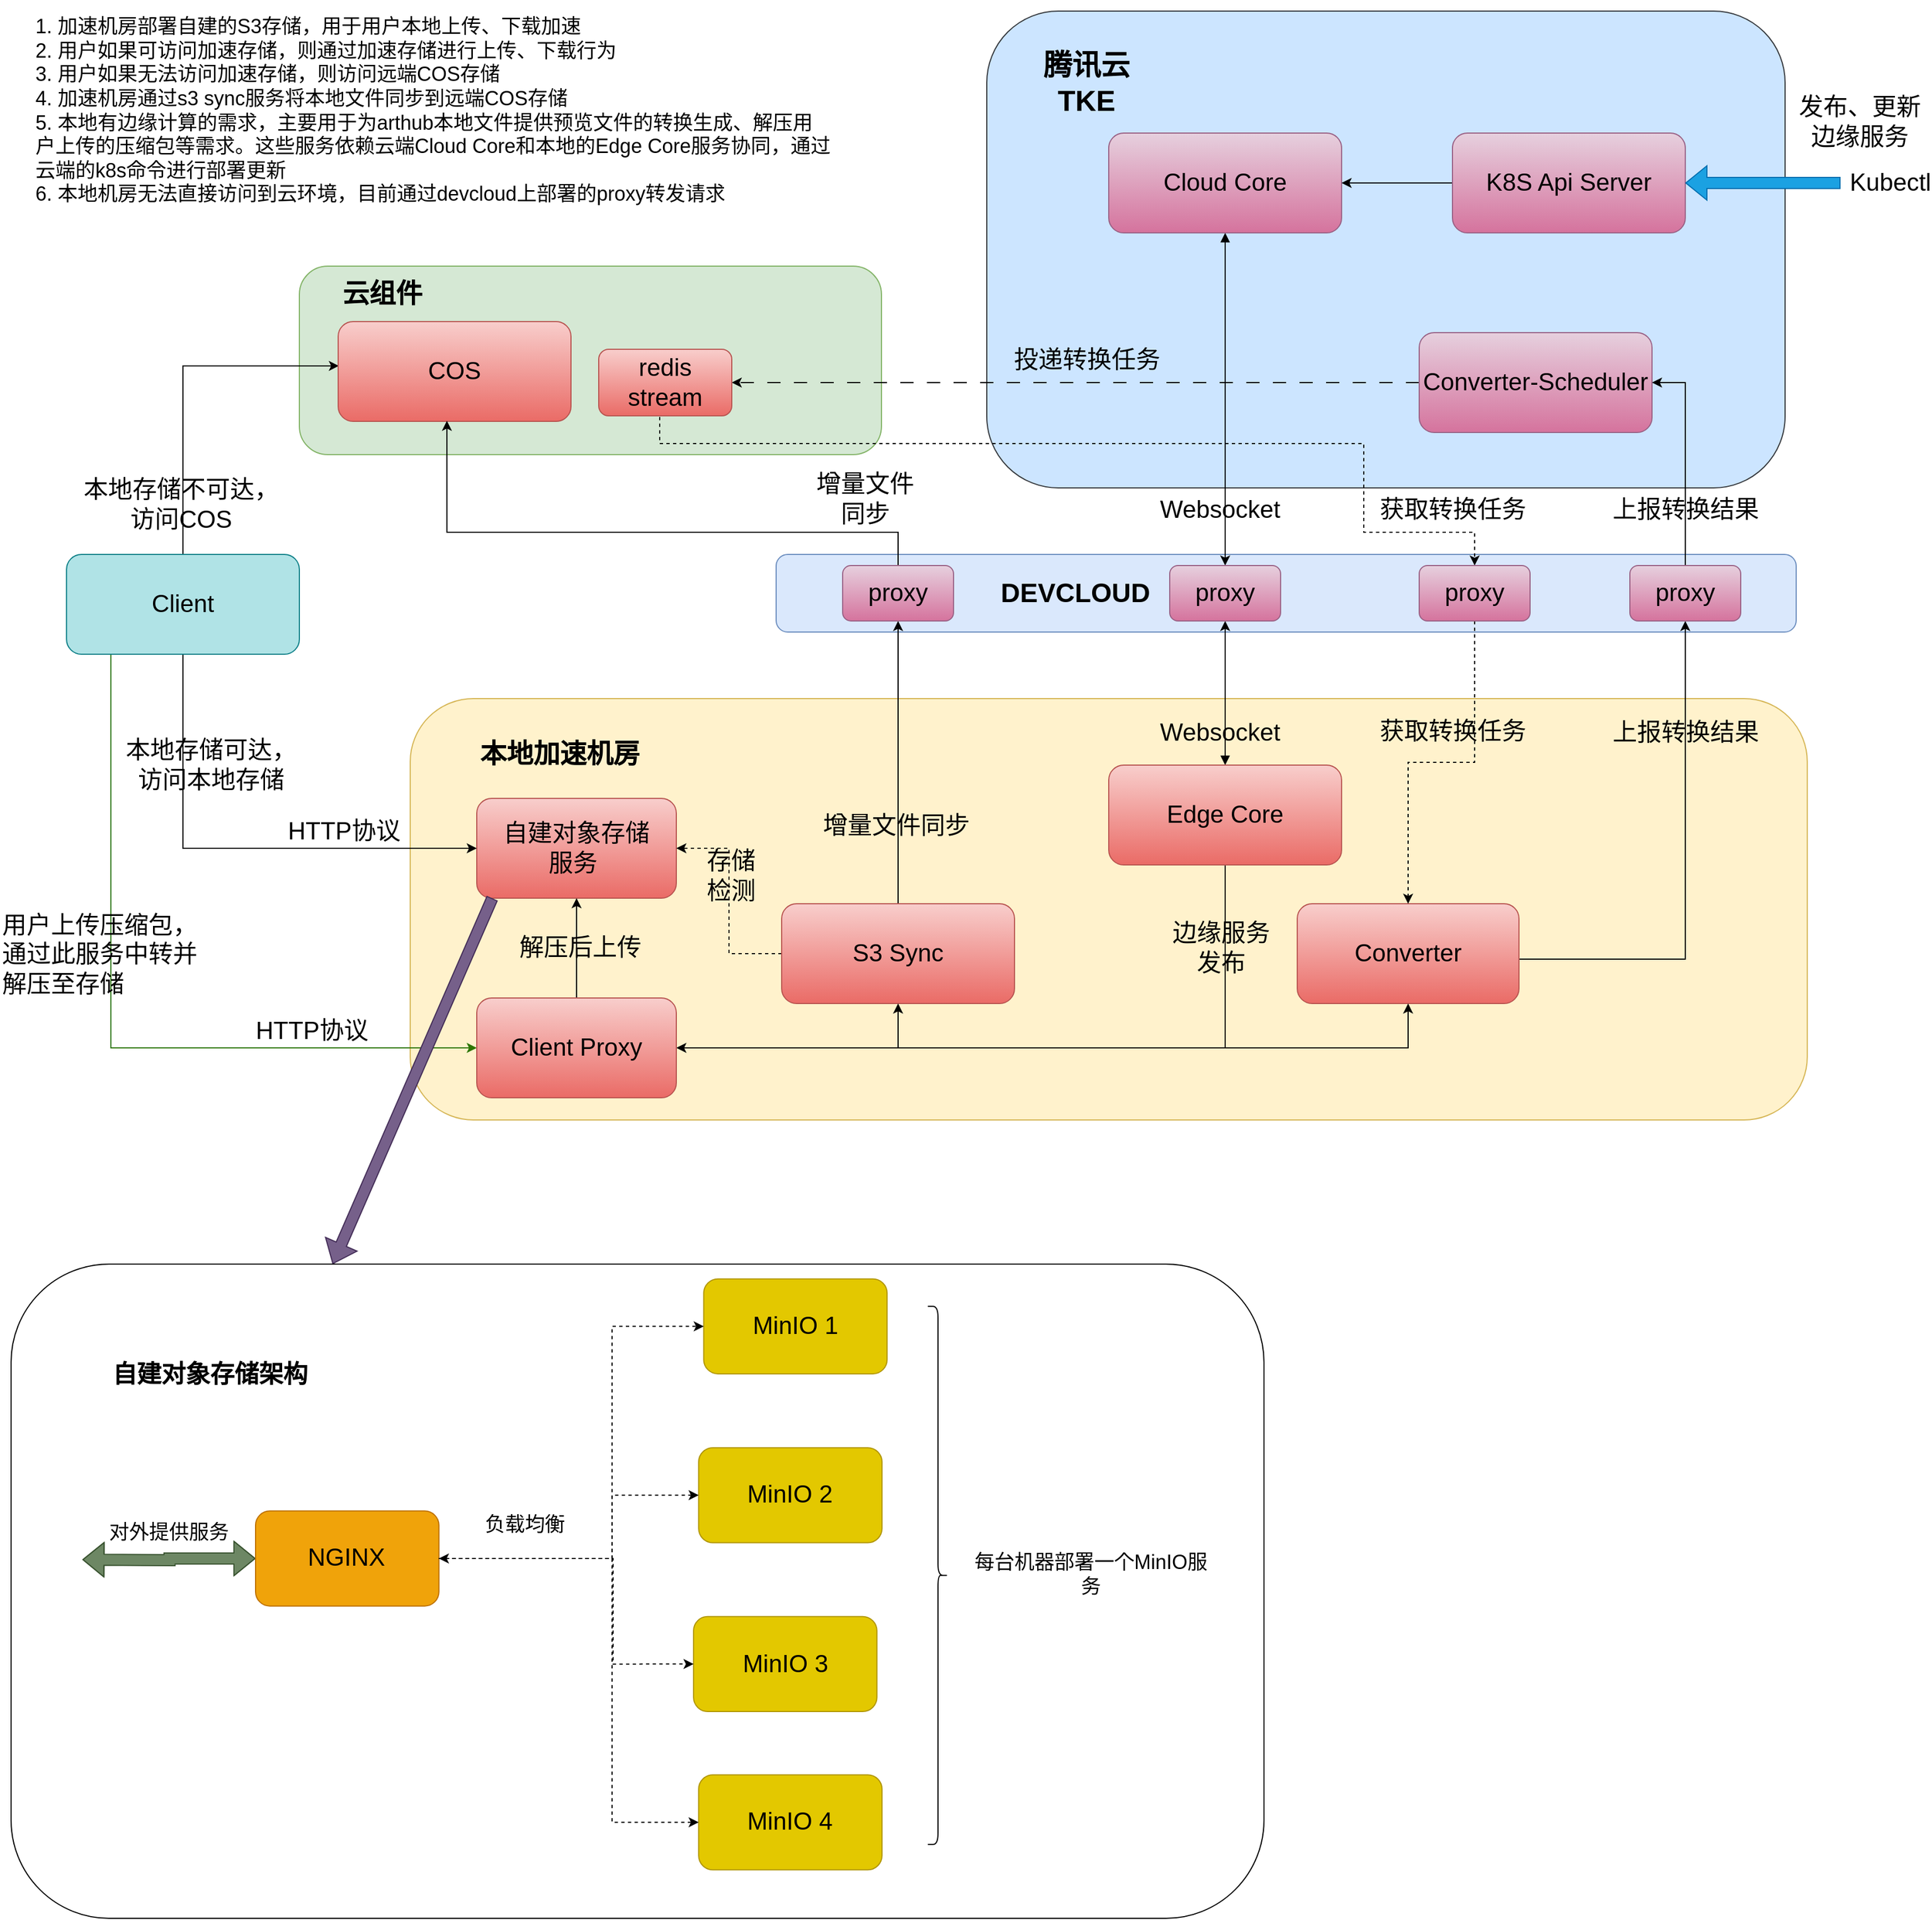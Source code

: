 <mxfile version="21.1.4" type="github">
  <diagram name="第 1 页" id="gfby3PmrfD_U8mLN3vST">
    <mxGraphModel dx="3566" dy="869" grid="1" gridSize="10" guides="1" tooltips="1" connect="1" arrows="1" fold="1" page="1" pageScale="1" pageWidth="1654" pageHeight="1169" math="0" shadow="0">
      <root>
        <mxCell id="0" />
        <mxCell id="1" parent="0" />
        <mxCell id="IynW-cATV-pzJD-m26w4-99" value="" style="rounded=1;whiteSpace=wrap;html=1;fillColor=#cce5ff;strokeColor=#36393d;" parent="1" vertex="1">
          <mxGeometry x="-70" y="50" width="720" height="430" as="geometry" />
        </mxCell>
        <mxCell id="IynW-cATV-pzJD-m26w4-97" value="" style="rounded=1;whiteSpace=wrap;html=1;fillColor=#d5e8d4;strokeColor=#82b366;" parent="1" vertex="1">
          <mxGeometry x="-690" y="280" width="525" height="170" as="geometry" />
        </mxCell>
        <mxCell id="IynW-cATV-pzJD-m26w4-93" value="" style="rounded=1;whiteSpace=wrap;html=1;fillColor=#fff2cc;strokeColor=#d6b656;" parent="1" vertex="1">
          <mxGeometry x="-590" y="670" width="1260" height="380" as="geometry" />
        </mxCell>
        <mxCell id="IynW-cATV-pzJD-m26w4-91" value="" style="rounded=1;whiteSpace=wrap;html=1;fillColor=#dae8fc;strokeColor=#6c8ebf;" parent="1" vertex="1">
          <mxGeometry x="-260" y="540" width="920" height="70" as="geometry" />
        </mxCell>
        <mxCell id="IynW-cATV-pzJD-m26w4-64" style="edgeStyle=orthogonalEdgeStyle;rounded=0;orthogonalLoop=1;jettySize=auto;html=1;exitX=1;exitY=0.5;exitDx=0;exitDy=0;entryX=0.5;entryY=1;entryDx=0;entryDy=0;" parent="1" source="2hHQCEHZhG925bIhgHVo-1" target="IynW-cATV-pzJD-m26w4-73" edge="1">
          <mxGeometry relative="1" as="geometry">
            <mxPoint x="830" y="620" as="targetPoint" />
            <Array as="points">
              <mxPoint x="410" y="905" />
              <mxPoint x="560" y="905" />
            </Array>
          </mxGeometry>
        </mxCell>
        <mxCell id="8BzjSbciPG6FjHRtyO9h-1" value="&lt;font style=&quot;font-size: 22px;&quot;&gt;上报转换结果&lt;/font&gt;" style="edgeLabel;html=1;align=center;verticalAlign=middle;resizable=0;points=[];labelBackgroundColor=none;" parent="IynW-cATV-pzJD-m26w4-64" vertex="1" connectable="0">
          <mxGeometry x="0.307" y="-1" relative="1" as="geometry">
            <mxPoint x="-1" y="-59" as="offset" />
          </mxGeometry>
        </mxCell>
        <mxCell id="2hHQCEHZhG925bIhgHVo-1" value="Converter" style="rounded=1;whiteSpace=wrap;html=1;fontSize=22;fillColor=#f8cecc;gradientColor=#ea6b66;strokeColor=#b85450;" parent="1" vertex="1">
          <mxGeometry x="210" y="855" width="200" height="90" as="geometry" />
        </mxCell>
        <mxCell id="8BzjSbciPG6FjHRtyO9h-3" style="edgeStyle=orthogonalEdgeStyle;rounded=0;orthogonalLoop=1;jettySize=auto;html=1;exitX=0;exitY=0.5;exitDx=0;exitDy=0;dashed=1;dashPattern=12 12;" parent="1" source="2hHQCEHZhG925bIhgHVo-2" target="2hHQCEHZhG925bIhgHVo-4" edge="1">
          <mxGeometry relative="1" as="geometry" />
        </mxCell>
        <mxCell id="8BzjSbciPG6FjHRtyO9h-4" value="&lt;font style=&quot;font-size: 22px;&quot;&gt;投递转换任务&lt;/font&gt;" style="edgeLabel;html=1;align=center;verticalAlign=middle;resizable=0;points=[];labelBackgroundColor=none;" parent="8BzjSbciPG6FjHRtyO9h-3" vertex="1" connectable="0">
          <mxGeometry x="-0.161" y="-1" relative="1" as="geometry">
            <mxPoint x="-40" y="-19" as="offset" />
          </mxGeometry>
        </mxCell>
        <mxCell id="2hHQCEHZhG925bIhgHVo-2" value="Converter-Scheduler" style="rounded=1;whiteSpace=wrap;html=1;fontSize=22;fillColor=#e6d0de;gradientColor=#d5739d;strokeColor=#996185;" parent="1" vertex="1">
          <mxGeometry x="320" y="340" width="210" height="90" as="geometry" />
        </mxCell>
        <mxCell id="IynW-cATV-pzJD-m26w4-22" style="edgeStyle=orthogonalEdgeStyle;rounded=0;orthogonalLoop=1;jettySize=auto;html=1;entryX=0.5;entryY=0;entryDx=0;entryDy=0;dashed=1;exitX=0.5;exitY=1;exitDx=0;exitDy=0;" parent="1" source="2hHQCEHZhG925bIhgHVo-4" target="IynW-cATV-pzJD-m26w4-71" edge="1">
          <mxGeometry relative="1" as="geometry">
            <mxPoint x="380" y="500" as="targetPoint" />
            <Array as="points">
              <mxPoint x="-365" y="440" />
              <mxPoint x="270" y="440" />
              <mxPoint x="270" y="520" />
              <mxPoint x="370" y="520" />
            </Array>
          </mxGeometry>
        </mxCell>
        <mxCell id="2hHQCEHZhG925bIhgHVo-4" value="&lt;font style=&quot;font-size: 22px;&quot;&gt;redis stream&lt;/font&gt;" style="rounded=1;whiteSpace=wrap;html=1;fillColor=#f8cecc;gradientColor=#ea6b66;strokeColor=#b85450;" parent="1" vertex="1">
          <mxGeometry x="-420" y="355" width="120" height="60" as="geometry" />
        </mxCell>
        <mxCell id="2hHQCEHZhG925bIhgHVo-6" value="自建对象存储&lt;br&gt;服务&lt;span style=&quot;white-space: pre; font-size: 22px;&quot;&gt; &lt;/span&gt;" style="rounded=1;whiteSpace=wrap;html=1;fontSize=22;fillColor=#f8cecc;gradientColor=#ea6b66;strokeColor=#b85450;" parent="1" vertex="1">
          <mxGeometry x="-530" y="760" width="180" height="90" as="geometry" />
        </mxCell>
        <mxCell id="IynW-cATV-pzJD-m26w4-52" style="edgeStyle=orthogonalEdgeStyle;rounded=0;orthogonalLoop=1;jettySize=auto;html=1;exitX=0.5;exitY=1;exitDx=0;exitDy=0;entryX=0;entryY=0.5;entryDx=0;entryDy=0;" parent="1" source="2hHQCEHZhG925bIhgHVo-8" target="2hHQCEHZhG925bIhgHVo-6" edge="1">
          <mxGeometry relative="1" as="geometry" />
        </mxCell>
        <mxCell id="IynW-cATV-pzJD-m26w4-53" value="&lt;font style=&quot;font-size: 22px;&quot;&gt;本地存储可达，&lt;br&gt;访问本地存储&lt;/font&gt;" style="edgeLabel;html=1;align=center;verticalAlign=middle;resizable=0;points=[];labelBackgroundColor=none;" parent="IynW-cATV-pzJD-m26w4-52" vertex="1" connectable="0">
          <mxGeometry x="-0.518" y="-1" relative="1" as="geometry">
            <mxPoint x="26" y="-6" as="offset" />
          </mxGeometry>
        </mxCell>
        <mxCell id="8BzjSbciPG6FjHRtyO9h-2" value="&lt;font style=&quot;font-size: 22px;&quot;&gt;HTTP协议&lt;/font&gt;" style="edgeLabel;html=1;align=center;verticalAlign=middle;resizable=0;points=[];labelBackgroundColor=none;" parent="IynW-cATV-pzJD-m26w4-52" vertex="1" connectable="0">
          <mxGeometry x="0.723" y="2" relative="1" as="geometry">
            <mxPoint x="-59" y="-13" as="offset" />
          </mxGeometry>
        </mxCell>
        <mxCell id="IynW-cATV-pzJD-m26w4-83" style="edgeStyle=orthogonalEdgeStyle;rounded=0;orthogonalLoop=1;jettySize=auto;html=1;exitX=0.5;exitY=0;exitDx=0;exitDy=0;entryX=0.003;entryY=0.444;entryDx=0;entryDy=0;entryPerimeter=0;" parent="1" source="2hHQCEHZhG925bIhgHVo-8" target="2hHQCEHZhG925bIhgHVo-9" edge="1">
          <mxGeometry relative="1" as="geometry" />
        </mxCell>
        <mxCell id="IynW-cATV-pzJD-m26w4-84" value="&lt;font style=&quot;font-size: 22px;&quot;&gt;本地存储不可达，&lt;br style=&quot;border-color: var(--border-color);&quot;&gt;访问COS&lt;/font&gt;" style="edgeLabel;html=1;align=center;verticalAlign=middle;resizable=0;points=[];labelBackgroundColor=none;" parent="IynW-cATV-pzJD-m26w4-83" vertex="1" connectable="0">
          <mxGeometry x="-0.709" y="2" relative="1" as="geometry">
            <mxPoint as="offset" />
          </mxGeometry>
        </mxCell>
        <mxCell id="8BzjSbciPG6FjHRtyO9h-8" style="edgeStyle=orthogonalEdgeStyle;rounded=0;orthogonalLoop=1;jettySize=auto;html=1;exitX=0.25;exitY=1;exitDx=0;exitDy=0;entryX=0;entryY=0.5;entryDx=0;entryDy=0;fillColor=#60a917;strokeColor=#2D7600;" parent="1" source="2hHQCEHZhG925bIhgHVo-8" target="8BzjSbciPG6FjHRtyO9h-6" edge="1">
          <mxGeometry relative="1" as="geometry">
            <Array as="points">
              <mxPoint x="-860" y="630" />
              <mxPoint x="-860" y="985" />
            </Array>
          </mxGeometry>
        </mxCell>
        <mxCell id="8BzjSbciPG6FjHRtyO9h-10" value="&lt;font style=&quot;font-size: 22px;&quot;&gt;HTTP协议&lt;/font&gt;" style="edgeLabel;html=1;align=center;verticalAlign=middle;resizable=0;points=[];" parent="8BzjSbciPG6FjHRtyO9h-8" vertex="1" connectable="0">
          <mxGeometry x="0.462" y="3" relative="1" as="geometry">
            <mxPoint x="38" y="-12" as="offset" />
          </mxGeometry>
        </mxCell>
        <mxCell id="2hHQCEHZhG925bIhgHVo-8" value="&lt;font style=&quot;font-size: 22px;&quot;&gt;Client&lt;/font&gt;" style="rounded=1;whiteSpace=wrap;html=1;fillColor=#b0e3e6;strokeColor=#0e8088;" parent="1" vertex="1">
          <mxGeometry x="-900" y="540" width="210" height="90" as="geometry" />
        </mxCell>
        <mxCell id="2hHQCEHZhG925bIhgHVo-9" value="&lt;font style=&quot;font-size: 22px;&quot;&gt;COS&lt;/font&gt;" style="rounded=1;whiteSpace=wrap;html=1;fillColor=#f8cecc;gradientColor=#ea6b66;strokeColor=#b85450;" parent="1" vertex="1">
          <mxGeometry x="-655" y="330" width="210" height="90" as="geometry" />
        </mxCell>
        <mxCell id="IynW-cATV-pzJD-m26w4-38" style="edgeStyle=orthogonalEdgeStyle;rounded=0;orthogonalLoop=1;jettySize=auto;html=1;exitX=0.5;exitY=0;exitDx=0;exitDy=0;entryX=0.467;entryY=0.994;entryDx=0;entryDy=0;entryPerimeter=0;" parent="1" source="IynW-cATV-pzJD-m26w4-43" target="2hHQCEHZhG925bIhgHVo-9" edge="1">
          <mxGeometry relative="1" as="geometry">
            <Array as="points">
              <mxPoint x="-150" y="520" />
              <mxPoint x="-557" y="520" />
            </Array>
          </mxGeometry>
        </mxCell>
        <mxCell id="IynW-cATV-pzJD-m26w4-39" value="&lt;font style=&quot;font-size: 22px;&quot;&gt;增量文件&lt;br&gt;同步&lt;/font&gt;" style="edgeLabel;html=1;align=center;verticalAlign=middle;resizable=0;points=[];labelBackgroundColor=none;" parent="IynW-cATV-pzJD-m26w4-38" vertex="1" connectable="0">
          <mxGeometry x="0.548" y="3" relative="1" as="geometry">
            <mxPoint x="356" y="-33" as="offset" />
          </mxGeometry>
        </mxCell>
        <mxCell id="IynW-cATV-pzJD-m26w4-45" style="edgeStyle=orthogonalEdgeStyle;rounded=0;orthogonalLoop=1;jettySize=auto;html=1;exitX=0.5;exitY=0;exitDx=0;exitDy=0;entryX=0.5;entryY=1;entryDx=0;entryDy=0;" parent="1" source="2hHQCEHZhG925bIhgHVo-10" target="IynW-cATV-pzJD-m26w4-43" edge="1">
          <mxGeometry relative="1" as="geometry" />
        </mxCell>
        <mxCell id="IynW-cATV-pzJD-m26w4-88" value="&lt;font style=&quot;font-size: 22px;&quot;&gt;增量文件同步&lt;/font&gt;" style="edgeLabel;html=1;align=center;verticalAlign=middle;resizable=0;points=[];labelBackgroundColor=none;" parent="IynW-cATV-pzJD-m26w4-45" vertex="1" connectable="0">
          <mxGeometry x="-0.45" y="2" relative="1" as="geometry">
            <mxPoint as="offset" />
          </mxGeometry>
        </mxCell>
        <mxCell id="IynW-cATV-pzJD-m26w4-94" style="edgeStyle=orthogonalEdgeStyle;rounded=0;orthogonalLoop=1;jettySize=auto;html=1;exitX=0;exitY=0.5;exitDx=0;exitDy=0;entryX=1;entryY=0.5;entryDx=0;entryDy=0;dashed=1;" parent="1" source="2hHQCEHZhG925bIhgHVo-10" target="2hHQCEHZhG925bIhgHVo-6" edge="1">
          <mxGeometry relative="1" as="geometry" />
        </mxCell>
        <mxCell id="IynW-cATV-pzJD-m26w4-95" value="&lt;font style=&quot;font-size: 22px;&quot;&gt;存储&lt;br&gt;检测&lt;/font&gt;" style="edgeLabel;html=1;align=center;verticalAlign=middle;resizable=0;points=[];labelBackgroundColor=none;" parent="IynW-cATV-pzJD-m26w4-94" vertex="1" connectable="0">
          <mxGeometry x="0.239" y="-1" relative="1" as="geometry">
            <mxPoint as="offset" />
          </mxGeometry>
        </mxCell>
        <mxCell id="2hHQCEHZhG925bIhgHVo-10" value="S3 Sync" style="rounded=1;whiteSpace=wrap;html=1;fontSize=22;fillColor=#f8cecc;gradientColor=#ea6b66;strokeColor=#b85450;" parent="1" vertex="1">
          <mxGeometry x="-255" y="855" width="210" height="90" as="geometry" />
        </mxCell>
        <mxCell id="IynW-cATV-pzJD-m26w4-6" value="" style="edgeStyle=orthogonalEdgeStyle;rounded=0;orthogonalLoop=1;jettySize=auto;html=1;startArrow=block;startFill=1;entryX=0.5;entryY=0;entryDx=0;entryDy=0;" parent="1" source="IynW-cATV-pzJD-m26w4-1" target="IynW-cATV-pzJD-m26w4-70" edge="1">
          <mxGeometry relative="1" as="geometry">
            <mxPoint x="120" y="430" as="targetPoint" />
          </mxGeometry>
        </mxCell>
        <mxCell id="IynW-cATV-pzJD-m26w4-1" value="Cloud Core" style="rounded=1;whiteSpace=wrap;html=1;fontSize=22;fillColor=#e6d0de;gradientColor=#d5739d;strokeColor=#996185;" parent="1" vertex="1">
          <mxGeometry x="40" y="160" width="210" height="90" as="geometry" />
        </mxCell>
        <mxCell id="IynW-cATV-pzJD-m26w4-4" style="edgeStyle=orthogonalEdgeStyle;rounded=0;orthogonalLoop=1;jettySize=auto;html=1;exitX=0.5;exitY=0;exitDx=0;exitDy=0;entryX=0.5;entryY=1;entryDx=0;entryDy=0;strokeColor=default;startArrow=block;startFill=1;" parent="1" source="IynW-cATV-pzJD-m26w4-2" target="IynW-cATV-pzJD-m26w4-70" edge="1">
          <mxGeometry relative="1" as="geometry">
            <mxPoint x="110" y="595" as="targetPoint" />
          </mxGeometry>
        </mxCell>
        <mxCell id="IynW-cATV-pzJD-m26w4-87" value="&lt;font style=&quot;font-size: 22px;&quot;&gt;Websocket&lt;/font&gt;" style="edgeLabel;html=1;align=center;verticalAlign=middle;resizable=0;points=[];labelBackgroundColor=none;" parent="IynW-cATV-pzJD-m26w4-4" vertex="1" connectable="0">
          <mxGeometry x="0.072" relative="1" as="geometry">
            <mxPoint x="-5" y="40" as="offset" />
          </mxGeometry>
        </mxCell>
        <mxCell id="IynW-cATV-pzJD-m26w4-27" style="edgeStyle=orthogonalEdgeStyle;rounded=0;orthogonalLoop=1;jettySize=auto;html=1;exitX=0.5;exitY=1;exitDx=0;exitDy=0;startArrow=none;entryX=0.5;entryY=1;entryDx=0;entryDy=0;" parent="1" source="IynW-cATV-pzJD-m26w4-2" target="2hHQCEHZhG925bIhgHVo-10" edge="1">
          <mxGeometry relative="1" as="geometry">
            <mxPoint x="110" y="945" as="sourcePoint" />
            <mxPoint x="-200" y="915" as="targetPoint" />
            <Array as="points">
              <mxPoint x="145" y="985" />
              <mxPoint x="-150" y="985" />
            </Array>
          </mxGeometry>
        </mxCell>
        <mxCell id="IynW-cATV-pzJD-m26w4-60" style="edgeStyle=orthogonalEdgeStyle;rounded=0;orthogonalLoop=1;jettySize=auto;html=1;exitX=0.5;exitY=1;exitDx=0;exitDy=0;" parent="1" source="IynW-cATV-pzJD-m26w4-2" target="2hHQCEHZhG925bIhgHVo-1" edge="1">
          <mxGeometry relative="1" as="geometry">
            <Array as="points">
              <mxPoint x="145" y="985" />
              <mxPoint x="310" y="985" />
            </Array>
          </mxGeometry>
        </mxCell>
        <mxCell id="IynW-cATV-pzJD-m26w4-61" value="&lt;font style=&quot;font-size: 22px;&quot;&gt;边缘服务&lt;br&gt;发布&lt;/font&gt;" style="edgeLabel;html=1;align=center;verticalAlign=middle;resizable=0;points=[];labelBackgroundColor=none;" parent="IynW-cATV-pzJD-m26w4-60" vertex="1" connectable="0">
          <mxGeometry x="-0.596" y="-4" relative="1" as="geometry">
            <mxPoint as="offset" />
          </mxGeometry>
        </mxCell>
        <mxCell id="8BzjSbciPG6FjHRtyO9h-15" style="edgeStyle=orthogonalEdgeStyle;rounded=0;orthogonalLoop=1;jettySize=auto;html=1;exitX=0.5;exitY=1;exitDx=0;exitDy=0;entryX=1;entryY=0.5;entryDx=0;entryDy=0;" parent="1" source="IynW-cATV-pzJD-m26w4-2" target="8BzjSbciPG6FjHRtyO9h-6" edge="1">
          <mxGeometry relative="1" as="geometry" />
        </mxCell>
        <mxCell id="IynW-cATV-pzJD-m26w4-2" value="Edge Core" style="rounded=1;whiteSpace=wrap;html=1;fontSize=22;fillColor=#f8cecc;gradientColor=#ea6b66;strokeColor=#b85450;" parent="1" vertex="1">
          <mxGeometry x="40" y="730" width="210" height="90" as="geometry" />
        </mxCell>
        <mxCell id="IynW-cATV-pzJD-m26w4-16" style="edgeStyle=orthogonalEdgeStyle;rounded=0;orthogonalLoop=1;jettySize=auto;html=1;entryX=1;entryY=0.5;entryDx=0;entryDy=0;" parent="1" source="IynW-cATV-pzJD-m26w4-3" target="IynW-cATV-pzJD-m26w4-1" edge="1">
          <mxGeometry relative="1" as="geometry" />
        </mxCell>
        <mxCell id="IynW-cATV-pzJD-m26w4-23" style="edgeStyle=orthogonalEdgeStyle;rounded=0;orthogonalLoop=1;jettySize=auto;html=1;exitX=0.5;exitY=1;exitDx=0;exitDy=0;entryX=0.5;entryY=0;entryDx=0;entryDy=0;dashed=1;" parent="1" source="IynW-cATV-pzJD-m26w4-71" target="2hHQCEHZhG925bIhgHVo-1" edge="1">
          <mxGeometry relative="1" as="geometry">
            <mxPoint x="370" y="665" as="sourcePoint" />
          </mxGeometry>
        </mxCell>
        <mxCell id="IynW-cATV-pzJD-m26w4-24" value="&lt;font style=&quot;font-size: 22px;&quot;&gt;获取转换任务&lt;/font&gt;" style="edgeLabel;html=1;align=center;verticalAlign=middle;resizable=0;points=[];labelBackgroundColor=none;" parent="IynW-cATV-pzJD-m26w4-23" vertex="1" connectable="0">
          <mxGeometry x="-0.6" y="1" relative="1" as="geometry">
            <mxPoint x="-21" y="37" as="offset" />
          </mxGeometry>
        </mxCell>
        <mxCell id="IynW-cATV-pzJD-m26w4-43" value="proxy" style="rounded=1;whiteSpace=wrap;html=1;fontSize=22;fillColor=#e6d0de;gradientColor=#d5739d;strokeColor=#996185;" parent="1" vertex="1">
          <mxGeometry x="-200" y="550" width="100" height="50" as="geometry" />
        </mxCell>
        <mxCell id="IynW-cATV-pzJD-m26w4-66" style="edgeStyle=orthogonalEdgeStyle;rounded=0;orthogonalLoop=1;jettySize=auto;html=1;exitX=0.5;exitY=0;exitDx=0;exitDy=0;entryX=1;entryY=0.5;entryDx=0;entryDy=0;" parent="1" source="IynW-cATV-pzJD-m26w4-73" target="2hHQCEHZhG925bIhgHVo-2" edge="1">
          <mxGeometry relative="1" as="geometry">
            <mxPoint x="830" y="510" as="sourcePoint" />
          </mxGeometry>
        </mxCell>
        <mxCell id="IynW-cATV-pzJD-m26w4-70" value="proxy" style="rounded=1;whiteSpace=wrap;html=1;fontSize=22;fillColor=#e6d0de;gradientColor=#d5739d;strokeColor=#996185;" parent="1" vertex="1">
          <mxGeometry x="95" y="550" width="100" height="50" as="geometry" />
        </mxCell>
        <mxCell id="IynW-cATV-pzJD-m26w4-71" value="proxy" style="rounded=1;whiteSpace=wrap;html=1;fontSize=22;fillColor=#e6d0de;gradientColor=#d5739d;strokeColor=#996185;" parent="1" vertex="1">
          <mxGeometry x="320" y="550" width="100" height="50" as="geometry" />
        </mxCell>
        <mxCell id="IynW-cATV-pzJD-m26w4-73" value="proxy" style="rounded=1;whiteSpace=wrap;html=1;fontSize=22;fillColor=#e6d0de;gradientColor=#d5739d;strokeColor=#996185;" parent="1" vertex="1">
          <mxGeometry x="510" y="550" width="100" height="50" as="geometry" />
        </mxCell>
        <mxCell id="IynW-cATV-pzJD-m26w4-77" value="" style="group;fontSize=22;" parent="1" vertex="1" connectable="0">
          <mxGeometry x="350" y="160" width="410" height="90" as="geometry" />
        </mxCell>
        <mxCell id="IynW-cATV-pzJD-m26w4-3" value="&lt;font style=&quot;font-size: 22px;&quot;&gt;K8S Api Server&lt;/font&gt;" style="rounded=1;whiteSpace=wrap;html=1;fillColor=#e6d0de;gradientColor=#d5739d;strokeColor=#996185;" parent="IynW-cATV-pzJD-m26w4-77" vertex="1">
          <mxGeometry width="210" height="90" as="geometry" />
        </mxCell>
        <mxCell id="IynW-cATV-pzJD-m26w4-12" value="" style="shape=flexArrow;endArrow=classic;html=1;rounded=0;entryX=1;entryY=0.5;entryDx=0;entryDy=0;fillColor=#1ba1e2;strokeColor=#006EAF;" parent="IynW-cATV-pzJD-m26w4-77" target="IynW-cATV-pzJD-m26w4-3" edge="1">
          <mxGeometry width="50" height="50" relative="1" as="geometry">
            <mxPoint x="350" y="45" as="sourcePoint" />
            <mxPoint x="-90" y="130" as="targetPoint" />
          </mxGeometry>
        </mxCell>
        <mxCell id="IynW-cATV-pzJD-m26w4-13" value="&lt;font style=&quot;font-size: 22px;&quot;&gt;Kubectl&lt;/font&gt;" style="text;html=1;strokeColor=none;fillColor=none;align=center;verticalAlign=middle;whiteSpace=wrap;rounded=0;" parent="IynW-cATV-pzJD-m26w4-77" vertex="1">
          <mxGeometry x="365" y="30" width="60" height="30" as="geometry" />
        </mxCell>
        <mxCell id="IynW-cATV-pzJD-m26w4-92" value="&lt;font style=&quot;font-size: 24px;&quot;&gt;&lt;b&gt;DEVCLOUD&lt;/b&gt;&lt;/font&gt;" style="text;html=1;strokeColor=none;fillColor=none;align=center;verticalAlign=middle;whiteSpace=wrap;rounded=0;" parent="1" vertex="1">
          <mxGeometry x="-20" y="560" width="60" height="30" as="geometry" />
        </mxCell>
        <mxCell id="IynW-cATV-pzJD-m26w4-96" value="&lt;font style=&quot;font-size: 24px;&quot;&gt;&lt;b&gt;本地加速机房&lt;/b&gt;&lt;/font&gt;" style="text;html=1;strokeColor=none;fillColor=none;align=center;verticalAlign=middle;whiteSpace=wrap;rounded=0;" parent="1" vertex="1">
          <mxGeometry x="-560" y="710" width="210" height="20" as="geometry" />
        </mxCell>
        <mxCell id="IynW-cATV-pzJD-m26w4-98" value="&lt;span style=&quot;font-size: 24px;&quot;&gt;&lt;b&gt;云组件&lt;/b&gt;&lt;/span&gt;" style="text;html=1;strokeColor=none;fillColor=none;align=center;verticalAlign=middle;whiteSpace=wrap;rounded=0;" parent="1" vertex="1">
          <mxGeometry x="-665" y="290" width="100" height="30" as="geometry" />
        </mxCell>
        <mxCell id="IynW-cATV-pzJD-m26w4-100" value="&lt;span style=&quot;font-size: 26px;&quot;&gt;&lt;b&gt;腾讯云TKE&lt;/b&gt;&lt;/span&gt;" style="text;html=1;strokeColor=none;fillColor=none;align=center;verticalAlign=middle;whiteSpace=wrap;rounded=0;" parent="1" vertex="1">
          <mxGeometry x="-40" y="100" width="120" height="30" as="geometry" />
        </mxCell>
        <mxCell id="IynW-cATV-pzJD-m26w4-14" value="&lt;font style=&quot;font-size: 22px;&quot;&gt;发布、更新边缘服务&lt;/font&gt;" style="text;html=1;strokeColor=none;fillColor=none;align=center;verticalAlign=middle;whiteSpace=wrap;rounded=0;" parent="1" vertex="1">
          <mxGeometry x="660" y="130" width="115" height="40" as="geometry" />
        </mxCell>
        <mxCell id="8BzjSbciPG6FjHRtyO9h-13" style="edgeStyle=orthogonalEdgeStyle;rounded=0;orthogonalLoop=1;jettySize=auto;html=1;exitX=0.5;exitY=0;exitDx=0;exitDy=0;" parent="1" source="8BzjSbciPG6FjHRtyO9h-6" target="2hHQCEHZhG925bIhgHVo-6" edge="1">
          <mxGeometry relative="1" as="geometry" />
        </mxCell>
        <mxCell id="8BzjSbciPG6FjHRtyO9h-14" value="&lt;font style=&quot;font-size: 22px;&quot;&gt;解压后上传&lt;/font&gt;" style="edgeLabel;html=1;align=center;verticalAlign=middle;resizable=0;points=[];labelBackgroundColor=none;" parent="8BzjSbciPG6FjHRtyO9h-13" vertex="1" connectable="0">
          <mxGeometry y="-3" relative="1" as="geometry">
            <mxPoint as="offset" />
          </mxGeometry>
        </mxCell>
        <mxCell id="8BzjSbciPG6FjHRtyO9h-6" value="Client Proxy" style="rounded=1;whiteSpace=wrap;html=1;fontSize=22;fillColor=#f8cecc;gradientColor=#ea6b66;strokeColor=#b85450;" parent="1" vertex="1">
          <mxGeometry x="-530" y="940" width="180" height="90" as="geometry" />
        </mxCell>
        <mxCell id="8BzjSbciPG6FjHRtyO9h-11" value="&lt;span style=&quot;font-size: 22px;&quot;&gt;用户上传压缩包，通过此服务中转并解压至存储&lt;/span&gt;" style="text;whiteSpace=wrap;html=1;" parent="1" vertex="1">
          <mxGeometry x="-960" y="855" width="190" height="80" as="geometry" />
        </mxCell>
        <mxCell id="8BzjSbciPG6FjHRtyO9h-17" value="&lt;font style=&quot;font-size: 22px;&quot;&gt;Websocket&lt;/font&gt;" style="edgeLabel;html=1;align=center;verticalAlign=middle;resizable=0;points=[];labelBackgroundColor=none;" parent="1" vertex="1" connectable="0">
          <mxGeometry x="140" y="500" as="geometry" />
        </mxCell>
        <mxCell id="8BzjSbciPG6FjHRtyO9h-18" value="&lt;font style=&quot;font-size: 22px;&quot;&gt;获取转换任务&lt;/font&gt;" style="edgeLabel;html=1;align=center;verticalAlign=middle;resizable=0;points=[];labelBackgroundColor=none;" parent="1" vertex="1" connectable="0">
          <mxGeometry x="350" y="500" as="geometry" />
        </mxCell>
        <mxCell id="8BzjSbciPG6FjHRtyO9h-19" value="&lt;font style=&quot;font-size: 22px;&quot;&gt;上报转换结果&lt;/font&gt;" style="edgeLabel;html=1;align=center;verticalAlign=middle;resizable=0;points=[];labelBackgroundColor=none;" parent="1" vertex="1" connectable="0">
          <mxGeometry x="560" y="500" as="geometry" />
        </mxCell>
        <mxCell id="8BzjSbciPG6FjHRtyO9h-20" value="&lt;font style=&quot;font-size: 18px;&quot;&gt;1. 加速机房部署自建的S3存储，用于用户本地上传、下载加速&lt;br&gt;2. 用户如果可访问加速存储，则通过加速存储进行上传、下载行为&lt;br&gt;3. 用户如果无法访问加速存储，则访问远端COS存储&lt;br&gt;4. 加速机房通过s3 sync服务将本地文件同步到远端COS存储&lt;br&gt;5. 本地有边缘计算的需求，主要用于为arthub本地文件提供预览文件的转换生成、解压用户上传的压缩包等需求。这些服务依赖云端Cloud Core和本地的Edge Core服务协同，通过云端的k8s命令进行部署更新&lt;br&gt;6. 本地机房无法直接访问到云环境，目前通过devcloud上部署的proxy转发请求&lt;br&gt;&lt;/font&gt;" style="text;html=1;strokeColor=none;fillColor=none;align=left;verticalAlign=middle;whiteSpace=wrap;rounded=0;" parent="1" vertex="1">
          <mxGeometry x="-930" y="40" width="720" height="200" as="geometry" />
        </mxCell>
        <mxCell id="VNvTYN1yvB8yNp_CZ_hL-17" value="" style="shape=flexArrow;endArrow=classic;html=1;rounded=0;fillColor=#76608a;strokeColor=#432D57;" edge="1" parent="1">
          <mxGeometry width="50" height="50" relative="1" as="geometry">
            <mxPoint x="-516" y="850" as="sourcePoint" />
            <mxPoint x="-660" y="1180" as="targetPoint" />
          </mxGeometry>
        </mxCell>
        <mxCell id="VNvTYN1yvB8yNp_CZ_hL-20" value="" style="group" vertex="1" connectable="0" parent="1">
          <mxGeometry x="-950" y="1180" width="1130" height="590" as="geometry" />
        </mxCell>
        <mxCell id="VNvTYN1yvB8yNp_CZ_hL-18" value="" style="rounded=1;whiteSpace=wrap;html=1;" vertex="1" parent="VNvTYN1yvB8yNp_CZ_hL-20">
          <mxGeometry width="1130" height="590" as="geometry" />
        </mxCell>
        <mxCell id="VNvTYN1yvB8yNp_CZ_hL-11" style="edgeStyle=orthogonalEdgeStyle;shape=flexArrow;rounded=0;orthogonalLoop=1;jettySize=auto;html=1;exitX=0;exitY=0.5;exitDx=0;exitDy=0;startArrow=block;fillColor=#6d8764;strokeColor=#3A5431;" edge="1" parent="VNvTYN1yvB8yNp_CZ_hL-20" source="VNvTYN1yvB8yNp_CZ_hL-2">
          <mxGeometry relative="1" as="geometry">
            <mxPoint x="64.309" y="266.452" as="targetPoint" />
          </mxGeometry>
        </mxCell>
        <mxCell id="VNvTYN1yvB8yNp_CZ_hL-2" value="NGINX" style="rounded=1;whiteSpace=wrap;html=1;fontSize=22;fillColor=#f0a30a;strokeColor=#BD7000;fontColor=#000000;" vertex="1" parent="VNvTYN1yvB8yNp_CZ_hL-20">
          <mxGeometry x="220.488" y="222.677" width="165.366" height="85.645" as="geometry" />
        </mxCell>
        <mxCell id="VNvTYN1yvB8yNp_CZ_hL-3" value="MinIO 1" style="rounded=1;whiteSpace=wrap;html=1;fontSize=22;fillColor=#e3c800;strokeColor=#B09500;fontColor=#000000;" vertex="1" parent="VNvTYN1yvB8yNp_CZ_hL-20">
          <mxGeometry x="624.715" y="13.323" width="165.366" height="85.645" as="geometry" />
        </mxCell>
        <mxCell id="VNvTYN1yvB8yNp_CZ_hL-7" style="edgeStyle=orthogonalEdgeStyle;rounded=0;orthogonalLoop=1;jettySize=auto;html=1;exitX=1;exitY=0.5;exitDx=0;exitDy=0;entryX=0;entryY=0.5;entryDx=0;entryDy=0;dashed=1;" edge="1" parent="VNvTYN1yvB8yNp_CZ_hL-20" source="VNvTYN1yvB8yNp_CZ_hL-2" target="VNvTYN1yvB8yNp_CZ_hL-3">
          <mxGeometry relative="1" as="geometry">
            <Array as="points">
              <mxPoint x="542.033" y="265.5" />
              <mxPoint x="542.033" y="56.145" />
            </Array>
          </mxGeometry>
        </mxCell>
        <mxCell id="VNvTYN1yvB8yNp_CZ_hL-4" value="MinIO 2" style="rounded=1;whiteSpace=wrap;html=1;fontSize=22;fillColor=#e3c800;strokeColor=#B09500;fontColor=#000000;" vertex="1" parent="VNvTYN1yvB8yNp_CZ_hL-20">
          <mxGeometry x="620.122" y="165.581" width="165.366" height="85.645" as="geometry" />
        </mxCell>
        <mxCell id="VNvTYN1yvB8yNp_CZ_hL-8" style="edgeStyle=orthogonalEdgeStyle;rounded=0;orthogonalLoop=1;jettySize=auto;html=1;exitX=1;exitY=0.5;exitDx=0;exitDy=0;entryX=0;entryY=0.5;entryDx=0;entryDy=0;dashed=1;" edge="1" parent="VNvTYN1yvB8yNp_CZ_hL-20" source="VNvTYN1yvB8yNp_CZ_hL-2" target="VNvTYN1yvB8yNp_CZ_hL-4">
          <mxGeometry relative="1" as="geometry">
            <Array as="points">
              <mxPoint x="542.033" y="265.5" />
              <mxPoint x="542.033" y="208.403" />
            </Array>
          </mxGeometry>
        </mxCell>
        <mxCell id="VNvTYN1yvB8yNp_CZ_hL-5" value="MinIO 3" style="rounded=1;whiteSpace=wrap;html=1;fontSize=22;fillColor=#e3c800;strokeColor=#B09500;fontColor=#000000;" vertex="1" parent="VNvTYN1yvB8yNp_CZ_hL-20">
          <mxGeometry x="615.528" y="317.839" width="165.366" height="85.645" as="geometry" />
        </mxCell>
        <mxCell id="VNvTYN1yvB8yNp_CZ_hL-9" style="edgeStyle=orthogonalEdgeStyle;rounded=0;orthogonalLoop=1;jettySize=auto;html=1;exitX=1;exitY=0.5;exitDx=0;exitDy=0;entryX=0;entryY=0.5;entryDx=0;entryDy=0;dashed=1;" edge="1" parent="VNvTYN1yvB8yNp_CZ_hL-20" source="VNvTYN1yvB8yNp_CZ_hL-2" target="VNvTYN1yvB8yNp_CZ_hL-5">
          <mxGeometry relative="1" as="geometry">
            <Array as="points">
              <mxPoint x="542.951" y="265.5" />
              <mxPoint x="542.951" y="360.661" />
            </Array>
          </mxGeometry>
        </mxCell>
        <mxCell id="VNvTYN1yvB8yNp_CZ_hL-6" value="MinIO 4" style="rounded=1;whiteSpace=wrap;html=1;fontSize=22;fillColor=#e3c800;strokeColor=#B09500;fontColor=#000000;" vertex="1" parent="VNvTYN1yvB8yNp_CZ_hL-20">
          <mxGeometry x="620.122" y="460.581" width="165.366" height="85.645" as="geometry" />
        </mxCell>
        <mxCell id="VNvTYN1yvB8yNp_CZ_hL-10" style="edgeStyle=orthogonalEdgeStyle;rounded=0;orthogonalLoop=1;jettySize=auto;html=1;exitX=1;exitY=0.5;exitDx=0;exitDy=0;entryX=0;entryY=0.5;entryDx=0;entryDy=0;startArrow=classic;startFill=1;dashed=1;" edge="1" parent="VNvTYN1yvB8yNp_CZ_hL-20" source="VNvTYN1yvB8yNp_CZ_hL-2" target="VNvTYN1yvB8yNp_CZ_hL-6">
          <mxGeometry relative="1" as="geometry">
            <Array as="points">
              <mxPoint x="542.033" y="265.5" />
              <mxPoint x="542.033" y="503.403" />
            </Array>
          </mxGeometry>
        </mxCell>
        <mxCell id="VNvTYN1yvB8yNp_CZ_hL-13" value="&lt;font style=&quot;font-size: 18px;&quot;&gt;对外提供服务&lt;/font&gt;" style="text;html=1;strokeColor=none;fillColor=none;align=center;verticalAlign=middle;whiteSpace=wrap;rounded=0;" vertex="1" parent="VNvTYN1yvB8yNp_CZ_hL-20">
          <mxGeometry x="82.683" y="227.435" width="119.431" height="28.548" as="geometry" />
        </mxCell>
        <mxCell id="VNvTYN1yvB8yNp_CZ_hL-14" value="&lt;font style=&quot;font-size: 18px;&quot;&gt;负载均衡&lt;/font&gt;" style="text;html=1;strokeColor=none;fillColor=none;align=center;verticalAlign=middle;whiteSpace=wrap;rounded=0;" vertex="1" parent="VNvTYN1yvB8yNp_CZ_hL-20">
          <mxGeometry x="421.683" y="222.677" width="82.683" height="24.742" as="geometry" />
        </mxCell>
        <mxCell id="VNvTYN1yvB8yNp_CZ_hL-15" value="&lt;span style=&quot;font-size: 18px;&quot;&gt;每台机器部署一个MinIO服务&lt;/span&gt;" style="text;html=1;strokeColor=none;fillColor=none;align=center;verticalAlign=middle;whiteSpace=wrap;rounded=0;" vertex="1" parent="VNvTYN1yvB8yNp_CZ_hL-20">
          <mxGeometry x="863.577" y="241.71" width="220.488" height="76.129" as="geometry" />
        </mxCell>
        <mxCell id="VNvTYN1yvB8yNp_CZ_hL-16" value="" style="shape=curlyBracket;whiteSpace=wrap;html=1;rounded=1;flipH=1;labelPosition=right;verticalLabelPosition=middle;align=left;verticalAlign=middle;" vertex="1" parent="VNvTYN1yvB8yNp_CZ_hL-20">
          <mxGeometry x="826.829" y="38.065" width="18.374" height="485.323" as="geometry" />
        </mxCell>
        <mxCell id="VNvTYN1yvB8yNp_CZ_hL-19" value="&lt;font style=&quot;font-size: 22px;&quot;&gt;&lt;b&gt;自建对象存储架构&lt;/b&gt;&lt;/font&gt;" style="text;html=1;strokeColor=none;fillColor=none;align=center;verticalAlign=middle;whiteSpace=wrap;rounded=0;" vertex="1" parent="VNvTYN1yvB8yNp_CZ_hL-20">
          <mxGeometry x="82.683" y="85.645" width="192.927" height="28.548" as="geometry" />
        </mxCell>
      </root>
    </mxGraphModel>
  </diagram>
</mxfile>
